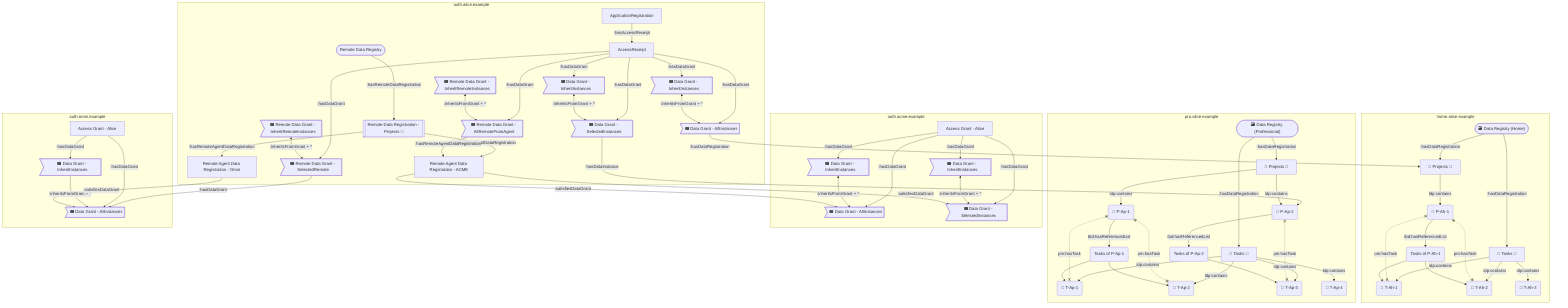 flowchart TB

  AliceHomeRegistry(["🗃 Data Registry (Home)"])
  AliceHomeProjects["📁 Projects 🌿"]
  AliceHomeTasks["📁 Tasks 🌿"]
  PAh1("📄 P-Ah-1")
  PAh1RFT("Tasks of P-Ah-1")
  TAh1("📄 T-Ah-1")
  TAh2("📄 T-Ah-2")
  TAh3("📄 T-Ah-3")

  subgraph home.alice.example
    AliceHomeRegistry -- :hasDataRegistration --> AliceHomeProjects
    AliceHomeProjects -- ldp:contains --> PAh1
    PAh1 -- tbd:hasReferencedList --> PAh1RFT
    AliceHomeRegistry -- :hasDataRegistration --> AliceHomeTasks
    AliceHomeTasks -- ldp:contains --> TAh1
    AliceHomeTasks -- ldp:contains --> TAh2
    AliceHomeTasks -- ldp:contains --> TAh3
    PAh1 x-. pm:hasTask .-x TAh1
    PAh1 x-. pm:hasTask .-x TAh2
    PAh1RFT --> TAh1
    PAh1RFT --> TAh2
  end

  DataGrantAllInstances>"🎟️ Data Grant - AllInstances"]
  DataGrantSelectedInstances>"🎟️ Data Grant - SelectedInstances"]
  DataGrantInheritInstancesPro>"🎟️ Data Grant - InheritInstances"]
  DataGrantInheritInstancesHome>"🎟️ Data Grant - InheritInstances"]
  RemoteDataRegistry(["Remote Data Registry"])
  RemoteDataRegistration[["Remote Data Registration - Projects 🌿"]]
  RemoteAgentDataRegistrationAcme["Remote Agent Data Registration - ACME"]
  RemoteDataGrantAcmeProjects>"🎟️ Remote Data Grant - AllRemoteFromAgent"]
  RemoteDataGrantAcmeTasks>"🎟️ Remote Data Grant - InheritRemoteInstances"]
  RemoteAgentDataRegistrationOmni["Remote Agent Data Registration - Omni"]
  RemoteDataGrantOmniProjects>"🎟️ Remote Data Grant - SelectedRemote"]
  RemoteDataGrantOmniTasks>"🎟️ Remote Data Grant - InheritRemoteInstances"]

  subgraph auth.alice.example
    RemoteDataRegistry -- :hasRemoteDataRegistration ---> RemoteDataRegistration
    RemoteDataRegistration -- :hasRemoteAgentDataRegistration --> RemoteAgentDataRegistrationAcme
    RemoteDataRegistration -- :hasRemoteAgentDataRegistration --> RemoteAgentDataRegistrationOmni
    ApplicationRegistration -- :hasAccessReceipt --> AccessReceipt
    AccessReceipt -- :hasDataGrant --> DataGrantAllInstances
    AccessReceipt -- :hasDataGrant --> DataGrantSelectedInstances
    AccessReceipt -- :hasDataGrant --> DataGrantInheritInstancesPro
    AccessReceipt -- :hasDataGrant --> DataGrantInheritInstancesHome
    AccessReceipt -- :hasDataGrant --> RemoteDataGrantAcmeProjects
    AccessReceipt -- :hasDataGrant ----> RemoteDataGrantOmniProjects
    DataGrantInheritInstancesPro <-- :inheritsFromGrant + ^ --> DataGrantSelectedInstances
    DataGrantInheritInstancesHome <-- :inheritsFromGrant + ^ --> DataGrantAllInstances
    RemoteDataGrantAcmeProjects -- :hasRemoteAgentDataRegistration --> RemoteAgentDataRegistrationAcme
    RemoteDataGrantAcmeTasks <-- :inheritsFromGrant + ^ --> RemoteDataGrantAcmeProjects
    RemoteDataGrantOmniTasks <-- :inheritsFromGrant + ^ --> RemoteDataGrantOmniProjects
  end

  DataGrantAllInstances -- :hasDataRegistration --> AliceHomeProjects
  DataGrantSelectedInstances -- :hasDataInstance ---> PAp2
  RemoteDataGrantOmniProjects -- :hasDataGrant --> DataGrantOmni2AliceProjectsNa


  AliceProRegistry(["🗃 Data Registry (Professional)"])
  AliceProProjects["📁 Projects 🌿"]
  AliceProTasks["📁 Tasks 🌿"]
  PAp1("📄 P-Ap-1")
  PAp1RFT("Tasks of P-Ap-1")
  PAp2("📄 P-Ap-2")
  PAp2RFT("Tasks of P-Ap-2")
  TAp1("📄 T-Ap-1")
  TAp2("📄 T-Ap-2")
  TAp3("📄 T-Ap-3")
  TAp4("📄 T-Ap-4")

  subgraph pro.alice.example
    AliceProRegistry -- :hasDataRegistration --> AliceProProjects
    AliceProProjects -- ldp:contains --> PAp1
    AliceProProjects -- ldp:contains --> PAp2
    PAp1 -- tbd:hasReferencedList --> PAp1RFT
    PAp2 -- tbd:hasReferencedList --> PAp2RFT
    AliceProRegistry -- :hasDataRegistration --> AliceProTasks
    AliceProTasks -- ldp:contains --> TAp1
    AliceProTasks -- ldp:contains --> TAp2
    AliceProTasks -- ldp:contains --> TAp3
    AliceProTasks -- ldp:contains --> TAp4
    PAp1 x-. pm:hasTask .-x TAp1
    PAp1 x-. pm:hasTask .-x TAp2
    PAp2 x-. pm:hasTask .-x TAp3
    PAp1RFT --> TAp1
    PAp1RFT --> TAp2
    PAp2RFT --> TAp3
  end

  AccessGrantAcme2Alice["Access Grant - Alice"]
  DataGrantAcme2AliceProjectsRnd>"🎟️ Data Grant - AllInstances"]
  DataGrantAcme2AliceProjectsFinance>"🎟️ Data Grant - SelectedInstances"]
  DataGrantAcme2AliceTasksRnd>"🎟️ Data Grant - InheritInstances"]
  DataGrantAcme2AliceTasksFinance>"🎟️ Data Grant - InheritInstances"]

  subgraph auth.acme.example
    AccessGrantAcme2Alice -- :hasDataGrant --> DataGrantAcme2AliceProjectsRnd
    AccessGrantAcme2Alice -- :hasDataGrant --> DataGrantAcme2AliceProjectsFinance
    AccessGrantAcme2Alice -- :hasDataGrant --> DataGrantAcme2AliceTasksRnd
    AccessGrantAcme2Alice -- :hasDataGrant --> DataGrantAcme2AliceTasksFinance
    DataGrantAcme2AliceTasksRnd <-- :inheritsFromGrant + ^--> DataGrantAcme2AliceProjectsRnd
    DataGrantAcme2AliceTasksFinance <-- :inheritsFromGrant + ^--> DataGrantAcme2AliceProjectsFinance
  end

  RemoteAgentDataRegistrationAcme -- :satisfiesDataGrant --> DataGrantAcme2AliceProjectsRnd
  RemoteAgentDataRegistrationAcme -- :satisfiesDataGrant --> DataGrantAcme2AliceProjectsFinance

  AccessGrantOmni2Alice["Access Grant - Alice"]
  DataGrantOmni2AliceProjectsNa>"🎟️ Data Grant - AllInstances"]
  DataGrantOmni2AliceTasksNa>"🎟️ Data Grant - InheritInstances"]

  subgraph auth.omni.example
    AccessGrantOmni2Alice -- :hasDataGrant --> DataGrantOmni2AliceProjectsNa
    AccessGrantOmni2Alice -- :hasDataGrant --> DataGrantOmni2AliceTasksNa
    DataGrantOmni2AliceTasksNa -- :inheritsFromGrant + ^ --> DataGrantOmni2AliceProjectsNa
  end

  RemoteAgentDataRegistrationOmni -- :satisfiesDataGrant --> DataGrantOmni2AliceProjectsNa